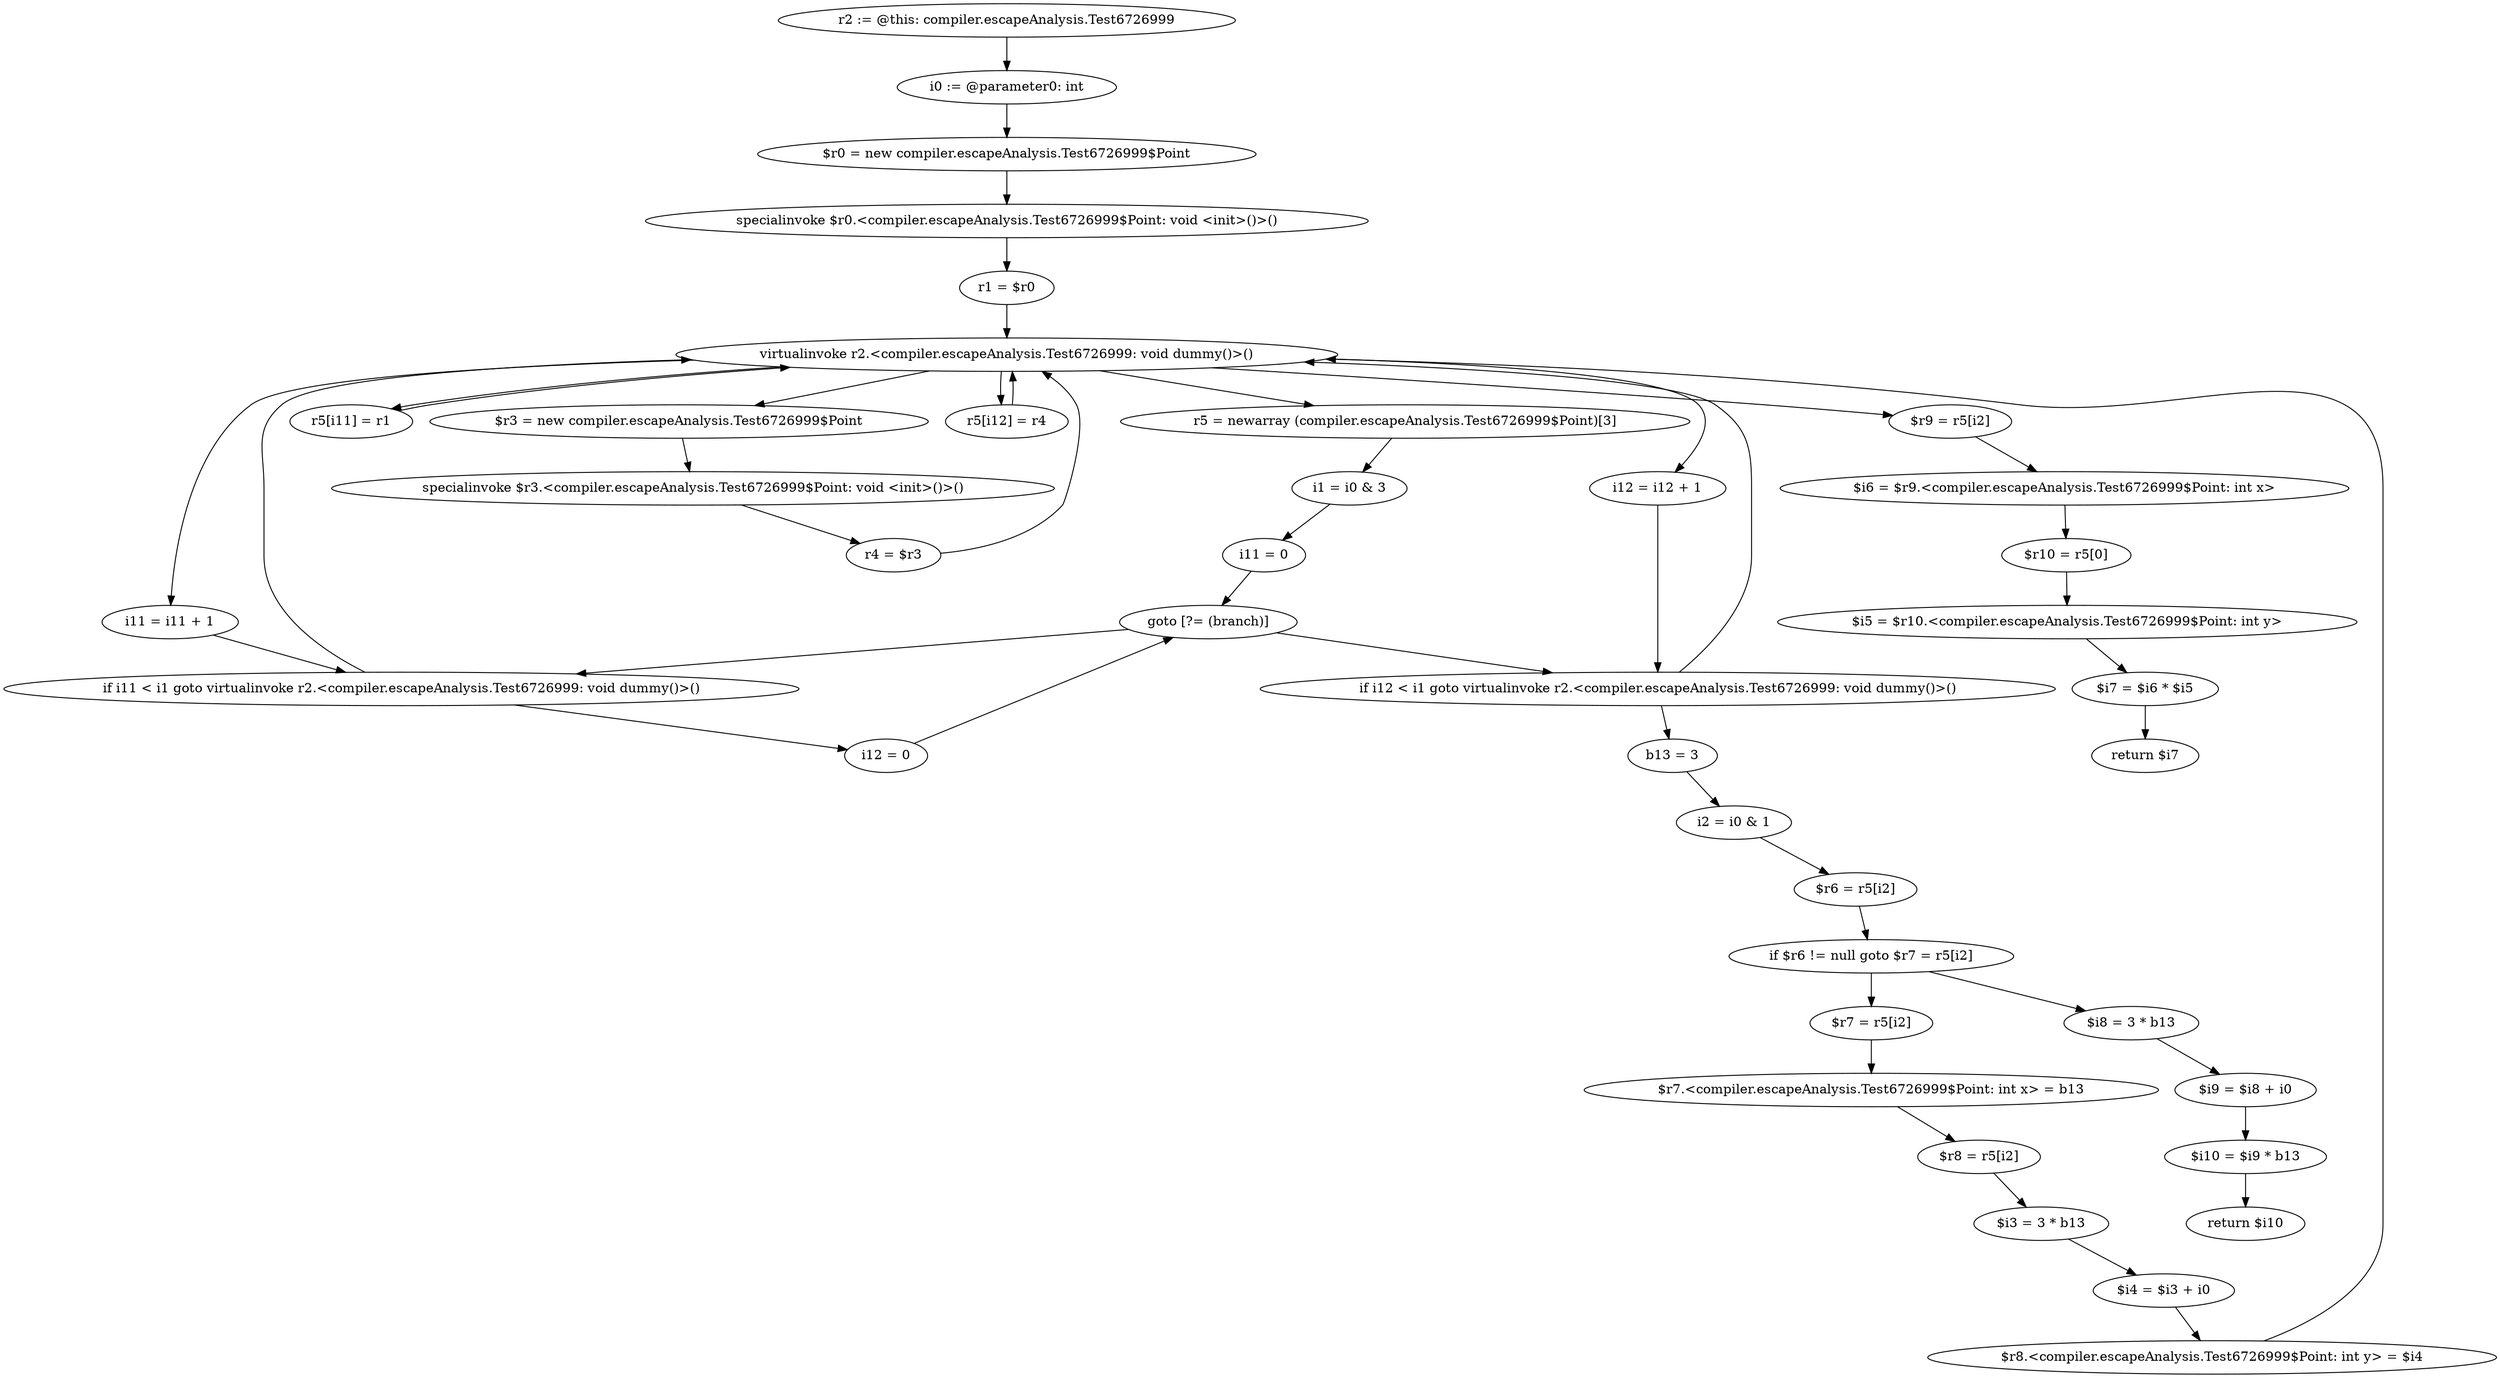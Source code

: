 digraph "unitGraph" {
    "r2 := @this: compiler.escapeAnalysis.Test6726999"
    "i0 := @parameter0: int"
    "$r0 = new compiler.escapeAnalysis.Test6726999$Point"
    "specialinvoke $r0.<compiler.escapeAnalysis.Test6726999$Point: void <init>()>()"
    "r1 = $r0"
    "virtualinvoke r2.<compiler.escapeAnalysis.Test6726999: void dummy()>()"
    "$r3 = new compiler.escapeAnalysis.Test6726999$Point"
    "specialinvoke $r3.<compiler.escapeAnalysis.Test6726999$Point: void <init>()>()"
    "r4 = $r3"
    "r5 = newarray (compiler.escapeAnalysis.Test6726999$Point)[3]"
    "i1 = i0 & 3"
    "i11 = 0"
    "goto [?= (branch)]"
    "r5[i11] = r1"
    "i11 = i11 + 1"
    "if i11 < i1 goto virtualinvoke r2.<compiler.escapeAnalysis.Test6726999: void dummy()>()"
    "i12 = 0"
    "r5[i12] = r4"
    "i12 = i12 + 1"
    "if i12 < i1 goto virtualinvoke r2.<compiler.escapeAnalysis.Test6726999: void dummy()>()"
    "b13 = 3"
    "i2 = i0 & 1"
    "$r6 = r5[i2]"
    "if $r6 != null goto $r7 = r5[i2]"
    "$i8 = 3 * b13"
    "$i9 = $i8 + i0"
    "$i10 = $i9 * b13"
    "return $i10"
    "$r7 = r5[i2]"
    "$r7.<compiler.escapeAnalysis.Test6726999$Point: int x> = b13"
    "$r8 = r5[i2]"
    "$i3 = 3 * b13"
    "$i4 = $i3 + i0"
    "$r8.<compiler.escapeAnalysis.Test6726999$Point: int y> = $i4"
    "$r9 = r5[i2]"
    "$i6 = $r9.<compiler.escapeAnalysis.Test6726999$Point: int x>"
    "$r10 = r5[0]"
    "$i5 = $r10.<compiler.escapeAnalysis.Test6726999$Point: int y>"
    "$i7 = $i6 * $i5"
    "return $i7"
    "r2 := @this: compiler.escapeAnalysis.Test6726999"->"i0 := @parameter0: int";
    "i0 := @parameter0: int"->"$r0 = new compiler.escapeAnalysis.Test6726999$Point";
    "$r0 = new compiler.escapeAnalysis.Test6726999$Point"->"specialinvoke $r0.<compiler.escapeAnalysis.Test6726999$Point: void <init>()>()";
    "specialinvoke $r0.<compiler.escapeAnalysis.Test6726999$Point: void <init>()>()"->"r1 = $r0";
    "r1 = $r0"->"virtualinvoke r2.<compiler.escapeAnalysis.Test6726999: void dummy()>()";
    "virtualinvoke r2.<compiler.escapeAnalysis.Test6726999: void dummy()>()"->"$r3 = new compiler.escapeAnalysis.Test6726999$Point";
    "$r3 = new compiler.escapeAnalysis.Test6726999$Point"->"specialinvoke $r3.<compiler.escapeAnalysis.Test6726999$Point: void <init>()>()";
    "specialinvoke $r3.<compiler.escapeAnalysis.Test6726999$Point: void <init>()>()"->"r4 = $r3";
    "r4 = $r3"->"virtualinvoke r2.<compiler.escapeAnalysis.Test6726999: void dummy()>()";
    "virtualinvoke r2.<compiler.escapeAnalysis.Test6726999: void dummy()>()"->"r5 = newarray (compiler.escapeAnalysis.Test6726999$Point)[3]";
    "r5 = newarray (compiler.escapeAnalysis.Test6726999$Point)[3]"->"i1 = i0 & 3";
    "i1 = i0 & 3"->"i11 = 0";
    "i11 = 0"->"goto [?= (branch)]";
    "goto [?= (branch)]"->"if i11 < i1 goto virtualinvoke r2.<compiler.escapeAnalysis.Test6726999: void dummy()>()";
    "virtualinvoke r2.<compiler.escapeAnalysis.Test6726999: void dummy()>()"->"r5[i11] = r1";
    "r5[i11] = r1"->"virtualinvoke r2.<compiler.escapeAnalysis.Test6726999: void dummy()>()";
    "virtualinvoke r2.<compiler.escapeAnalysis.Test6726999: void dummy()>()"->"i11 = i11 + 1";
    "i11 = i11 + 1"->"if i11 < i1 goto virtualinvoke r2.<compiler.escapeAnalysis.Test6726999: void dummy()>()";
    "if i11 < i1 goto virtualinvoke r2.<compiler.escapeAnalysis.Test6726999: void dummy()>()"->"i12 = 0";
    "if i11 < i1 goto virtualinvoke r2.<compiler.escapeAnalysis.Test6726999: void dummy()>()"->"virtualinvoke r2.<compiler.escapeAnalysis.Test6726999: void dummy()>()";
    "i12 = 0"->"goto [?= (branch)]";
    "goto [?= (branch)]"->"if i12 < i1 goto virtualinvoke r2.<compiler.escapeAnalysis.Test6726999: void dummy()>()";
    "virtualinvoke r2.<compiler.escapeAnalysis.Test6726999: void dummy()>()"->"r5[i12] = r4";
    "r5[i12] = r4"->"virtualinvoke r2.<compiler.escapeAnalysis.Test6726999: void dummy()>()";
    "virtualinvoke r2.<compiler.escapeAnalysis.Test6726999: void dummy()>()"->"i12 = i12 + 1";
    "i12 = i12 + 1"->"if i12 < i1 goto virtualinvoke r2.<compiler.escapeAnalysis.Test6726999: void dummy()>()";
    "if i12 < i1 goto virtualinvoke r2.<compiler.escapeAnalysis.Test6726999: void dummy()>()"->"b13 = 3";
    "if i12 < i1 goto virtualinvoke r2.<compiler.escapeAnalysis.Test6726999: void dummy()>()"->"virtualinvoke r2.<compiler.escapeAnalysis.Test6726999: void dummy()>()";
    "b13 = 3"->"i2 = i0 & 1";
    "i2 = i0 & 1"->"$r6 = r5[i2]";
    "$r6 = r5[i2]"->"if $r6 != null goto $r7 = r5[i2]";
    "if $r6 != null goto $r7 = r5[i2]"->"$i8 = 3 * b13";
    "if $r6 != null goto $r7 = r5[i2]"->"$r7 = r5[i2]";
    "$i8 = 3 * b13"->"$i9 = $i8 + i0";
    "$i9 = $i8 + i0"->"$i10 = $i9 * b13";
    "$i10 = $i9 * b13"->"return $i10";
    "$r7 = r5[i2]"->"$r7.<compiler.escapeAnalysis.Test6726999$Point: int x> = b13";
    "$r7.<compiler.escapeAnalysis.Test6726999$Point: int x> = b13"->"$r8 = r5[i2]";
    "$r8 = r5[i2]"->"$i3 = 3 * b13";
    "$i3 = 3 * b13"->"$i4 = $i3 + i0";
    "$i4 = $i3 + i0"->"$r8.<compiler.escapeAnalysis.Test6726999$Point: int y> = $i4";
    "$r8.<compiler.escapeAnalysis.Test6726999$Point: int y> = $i4"->"virtualinvoke r2.<compiler.escapeAnalysis.Test6726999: void dummy()>()";
    "virtualinvoke r2.<compiler.escapeAnalysis.Test6726999: void dummy()>()"->"$r9 = r5[i2]";
    "$r9 = r5[i2]"->"$i6 = $r9.<compiler.escapeAnalysis.Test6726999$Point: int x>";
    "$i6 = $r9.<compiler.escapeAnalysis.Test6726999$Point: int x>"->"$r10 = r5[0]";
    "$r10 = r5[0]"->"$i5 = $r10.<compiler.escapeAnalysis.Test6726999$Point: int y>";
    "$i5 = $r10.<compiler.escapeAnalysis.Test6726999$Point: int y>"->"$i7 = $i6 * $i5";
    "$i7 = $i6 * $i5"->"return $i7";
}

